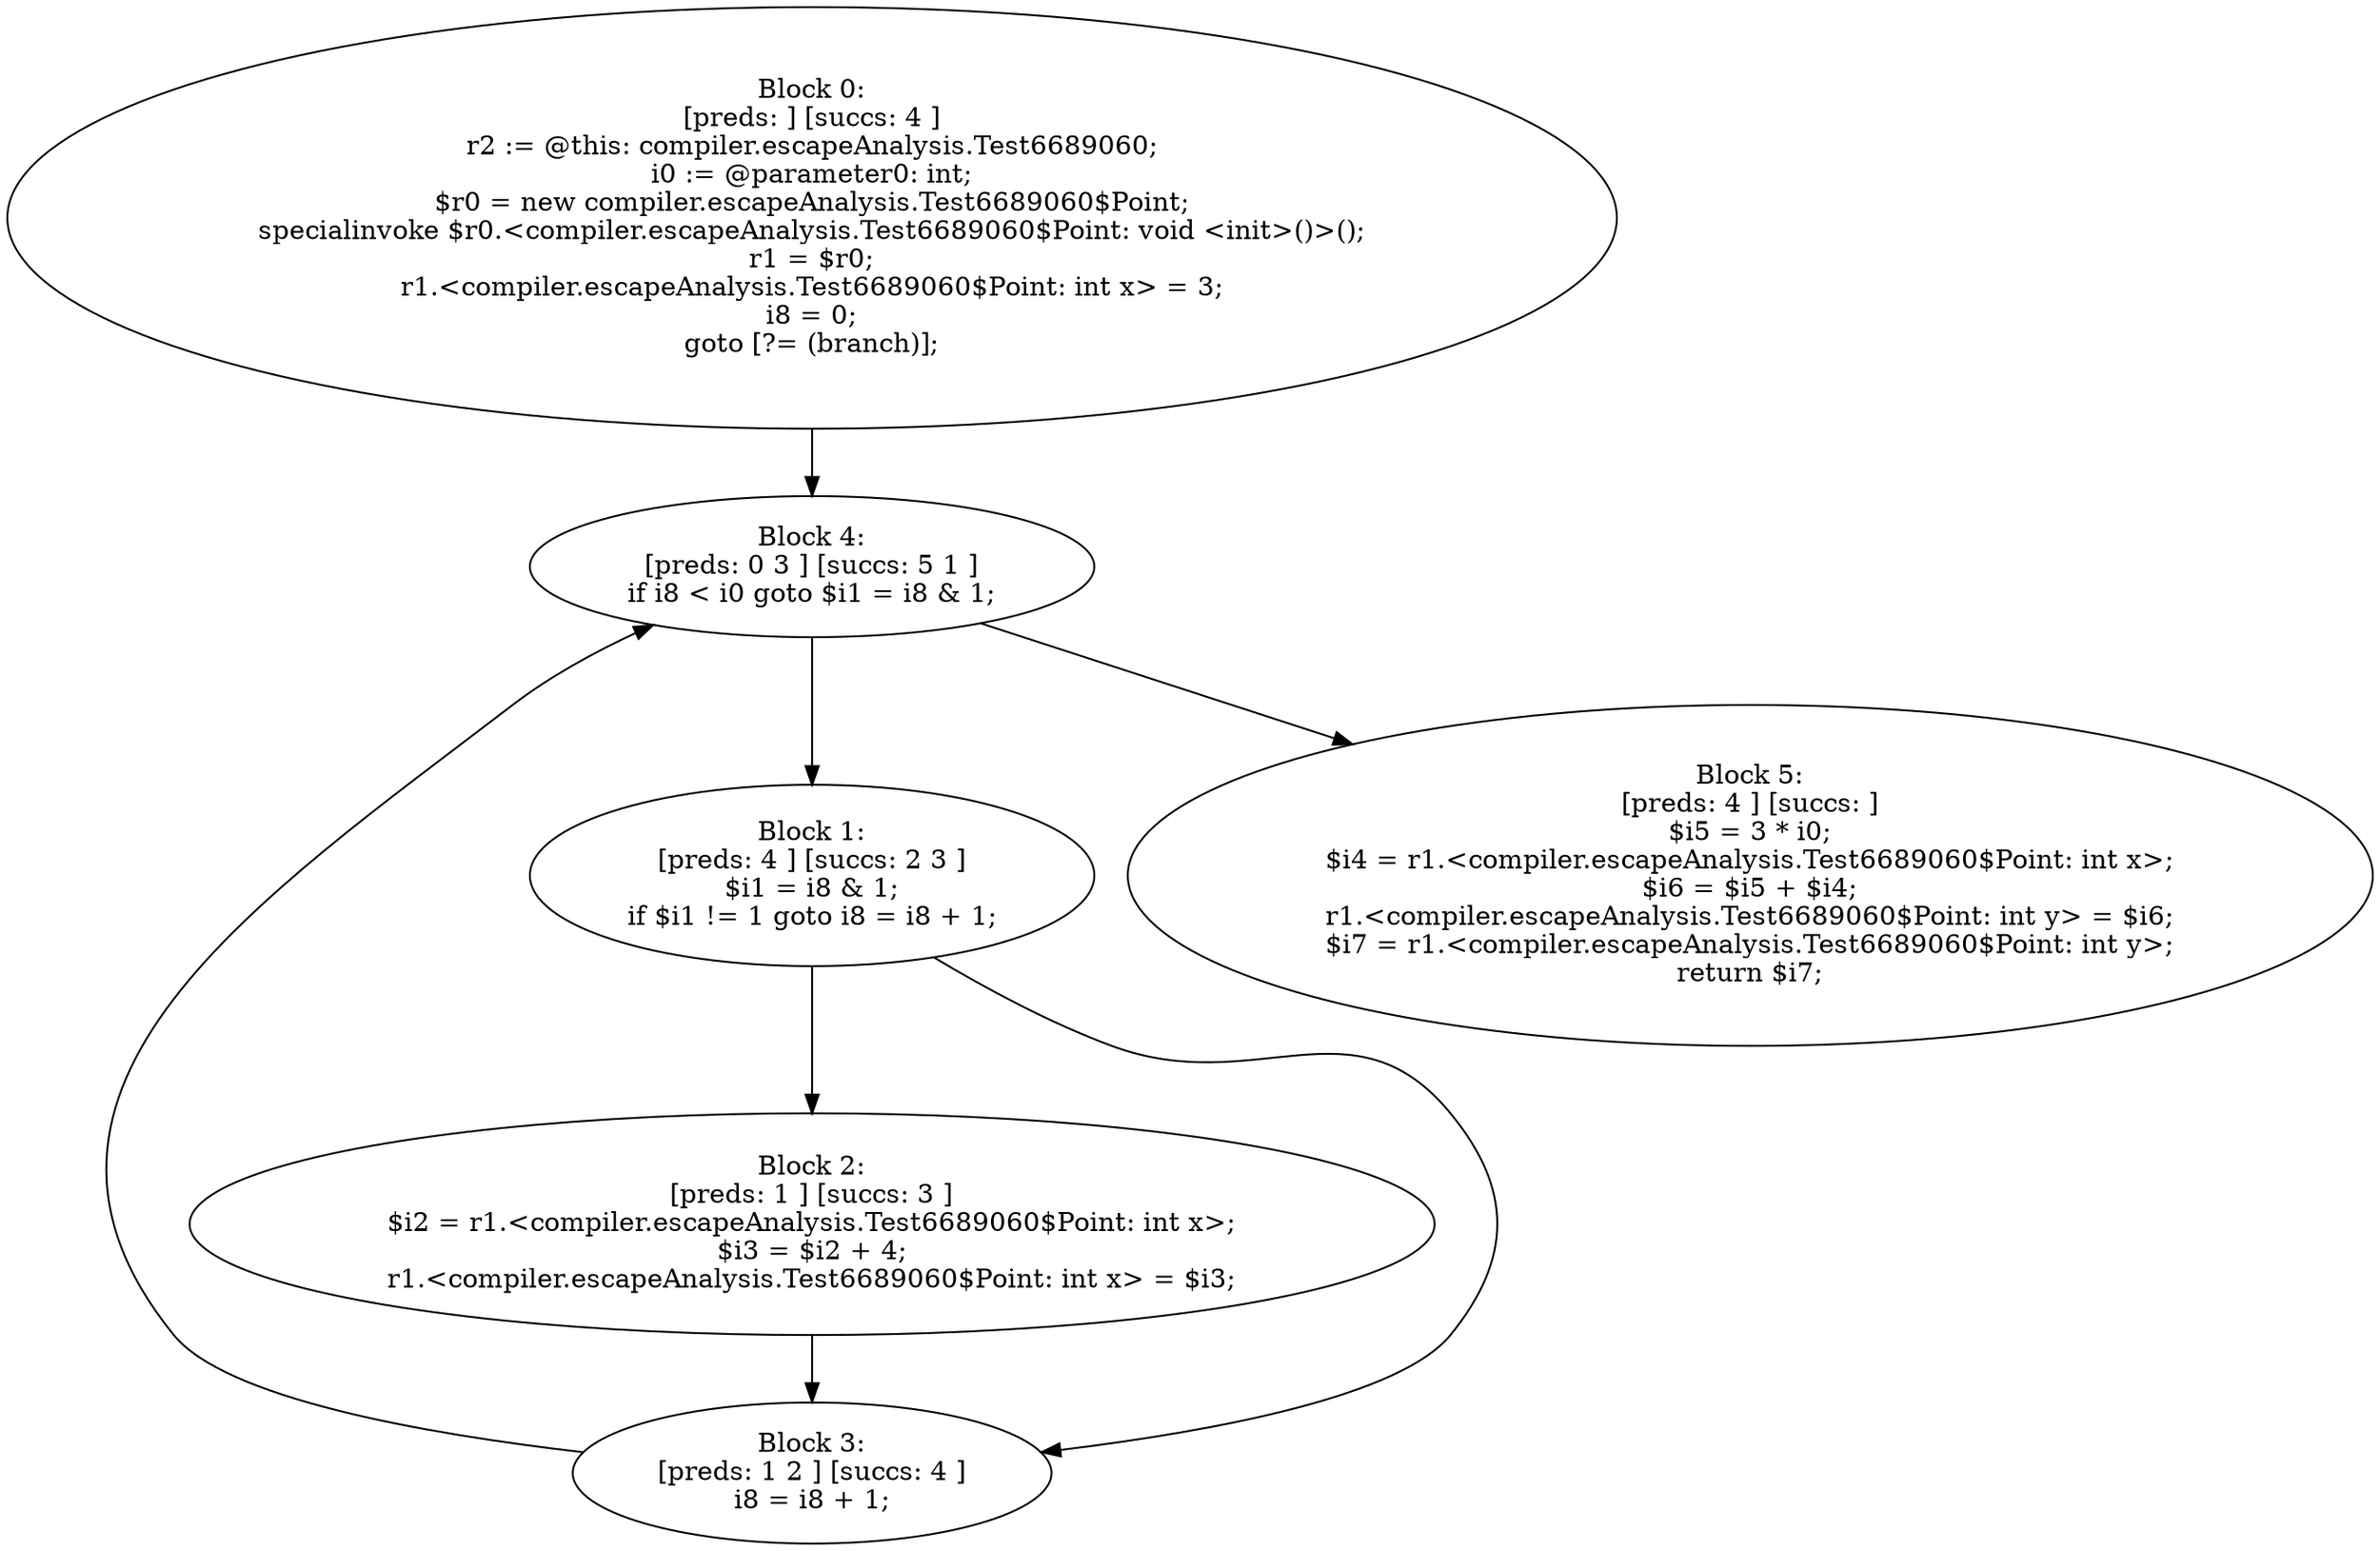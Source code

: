 digraph "unitGraph" {
    "Block 0:
[preds: ] [succs: 4 ]
r2 := @this: compiler.escapeAnalysis.Test6689060;
i0 := @parameter0: int;
$r0 = new compiler.escapeAnalysis.Test6689060$Point;
specialinvoke $r0.<compiler.escapeAnalysis.Test6689060$Point: void <init>()>();
r1 = $r0;
r1.<compiler.escapeAnalysis.Test6689060$Point: int x> = 3;
i8 = 0;
goto [?= (branch)];
"
    "Block 1:
[preds: 4 ] [succs: 2 3 ]
$i1 = i8 & 1;
if $i1 != 1 goto i8 = i8 + 1;
"
    "Block 2:
[preds: 1 ] [succs: 3 ]
$i2 = r1.<compiler.escapeAnalysis.Test6689060$Point: int x>;
$i3 = $i2 + 4;
r1.<compiler.escapeAnalysis.Test6689060$Point: int x> = $i3;
"
    "Block 3:
[preds: 1 2 ] [succs: 4 ]
i8 = i8 + 1;
"
    "Block 4:
[preds: 0 3 ] [succs: 5 1 ]
if i8 < i0 goto $i1 = i8 & 1;
"
    "Block 5:
[preds: 4 ] [succs: ]
$i5 = 3 * i0;
$i4 = r1.<compiler.escapeAnalysis.Test6689060$Point: int x>;
$i6 = $i5 + $i4;
r1.<compiler.escapeAnalysis.Test6689060$Point: int y> = $i6;
$i7 = r1.<compiler.escapeAnalysis.Test6689060$Point: int y>;
return $i7;
"
    "Block 0:
[preds: ] [succs: 4 ]
r2 := @this: compiler.escapeAnalysis.Test6689060;
i0 := @parameter0: int;
$r0 = new compiler.escapeAnalysis.Test6689060$Point;
specialinvoke $r0.<compiler.escapeAnalysis.Test6689060$Point: void <init>()>();
r1 = $r0;
r1.<compiler.escapeAnalysis.Test6689060$Point: int x> = 3;
i8 = 0;
goto [?= (branch)];
"->"Block 4:
[preds: 0 3 ] [succs: 5 1 ]
if i8 < i0 goto $i1 = i8 & 1;
";
    "Block 1:
[preds: 4 ] [succs: 2 3 ]
$i1 = i8 & 1;
if $i1 != 1 goto i8 = i8 + 1;
"->"Block 2:
[preds: 1 ] [succs: 3 ]
$i2 = r1.<compiler.escapeAnalysis.Test6689060$Point: int x>;
$i3 = $i2 + 4;
r1.<compiler.escapeAnalysis.Test6689060$Point: int x> = $i3;
";
    "Block 1:
[preds: 4 ] [succs: 2 3 ]
$i1 = i8 & 1;
if $i1 != 1 goto i8 = i8 + 1;
"->"Block 3:
[preds: 1 2 ] [succs: 4 ]
i8 = i8 + 1;
";
    "Block 2:
[preds: 1 ] [succs: 3 ]
$i2 = r1.<compiler.escapeAnalysis.Test6689060$Point: int x>;
$i3 = $i2 + 4;
r1.<compiler.escapeAnalysis.Test6689060$Point: int x> = $i3;
"->"Block 3:
[preds: 1 2 ] [succs: 4 ]
i8 = i8 + 1;
";
    "Block 3:
[preds: 1 2 ] [succs: 4 ]
i8 = i8 + 1;
"->"Block 4:
[preds: 0 3 ] [succs: 5 1 ]
if i8 < i0 goto $i1 = i8 & 1;
";
    "Block 4:
[preds: 0 3 ] [succs: 5 1 ]
if i8 < i0 goto $i1 = i8 & 1;
"->"Block 5:
[preds: 4 ] [succs: ]
$i5 = 3 * i0;
$i4 = r1.<compiler.escapeAnalysis.Test6689060$Point: int x>;
$i6 = $i5 + $i4;
r1.<compiler.escapeAnalysis.Test6689060$Point: int y> = $i6;
$i7 = r1.<compiler.escapeAnalysis.Test6689060$Point: int y>;
return $i7;
";
    "Block 4:
[preds: 0 3 ] [succs: 5 1 ]
if i8 < i0 goto $i1 = i8 & 1;
"->"Block 1:
[preds: 4 ] [succs: 2 3 ]
$i1 = i8 & 1;
if $i1 != 1 goto i8 = i8 + 1;
";
}
